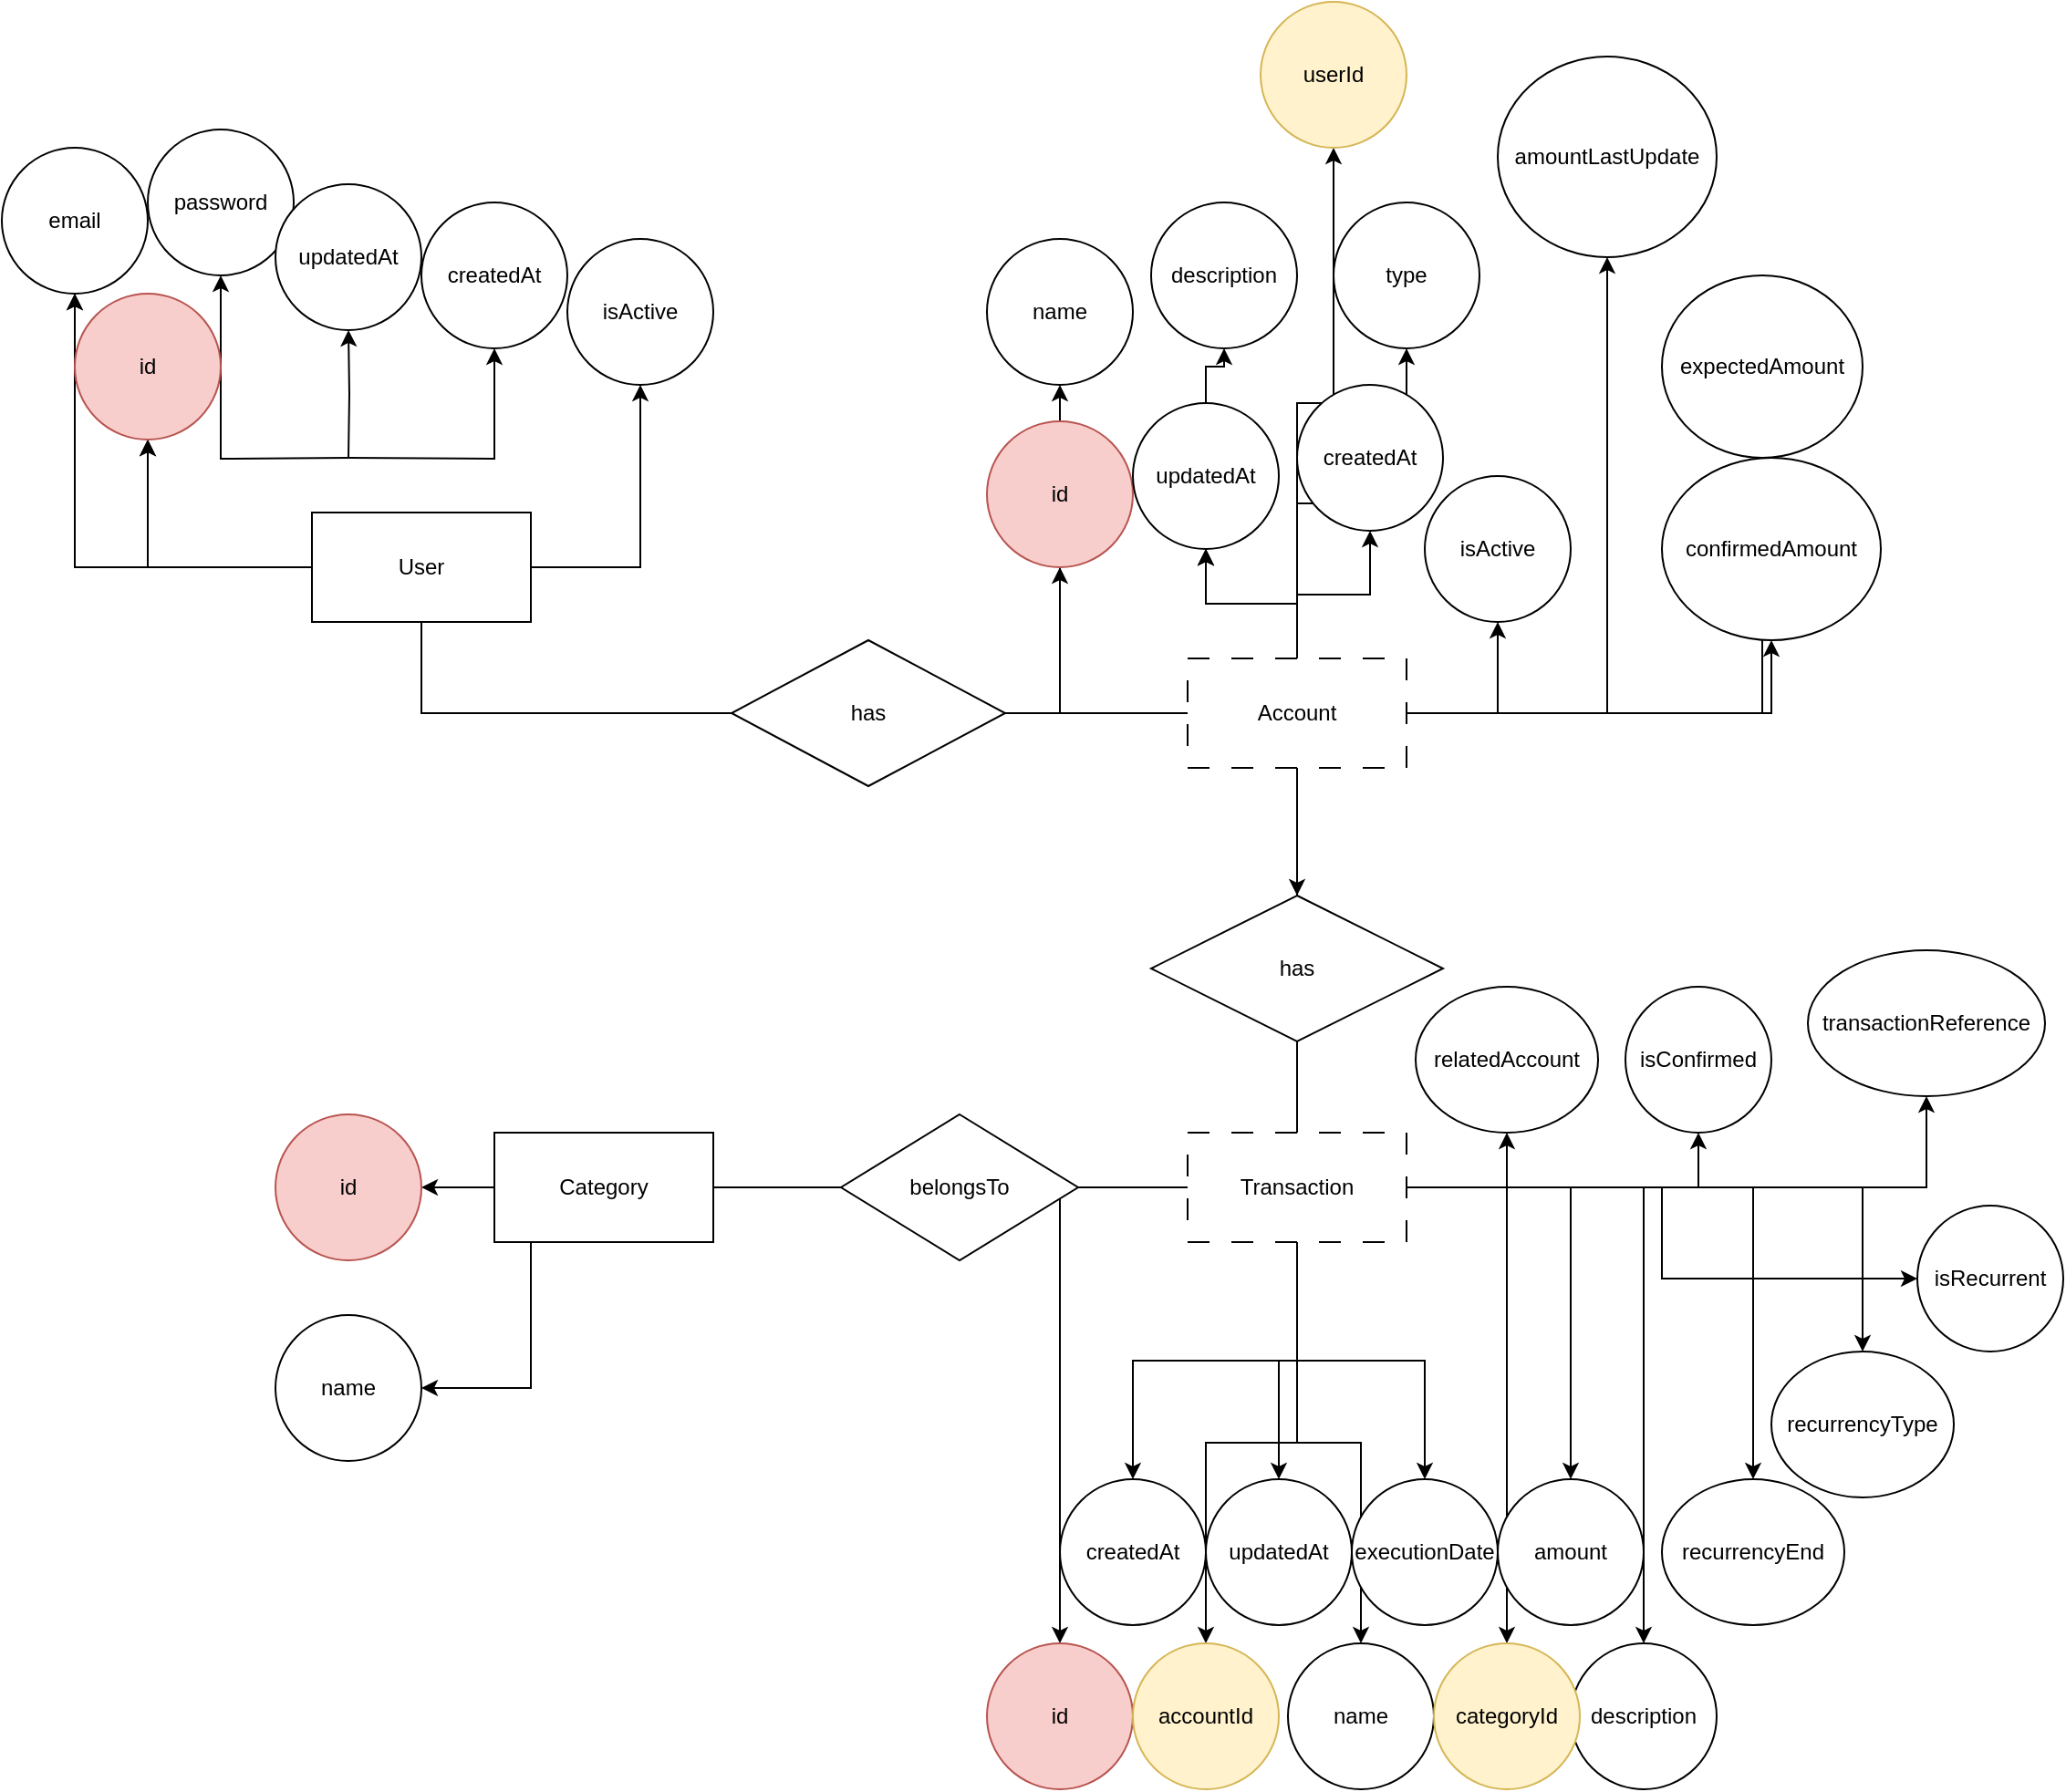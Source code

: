 <mxfile version="26.2.2" pages="2">
  <diagram name="EntityRelationshipModel" id="ZaqREbgAXY3lRGOFYJ9y">
    <mxGraphModel dx="2278" dy="1943" grid="1" gridSize="10" guides="1" tooltips="1" connect="1" arrows="1" fold="1" page="1" pageScale="1" pageWidth="850" pageHeight="1100" math="0" shadow="0" extFonts="Permanent Marker^https://fonts.googleapis.com/css?family=Permanent+Marker">
      <root>
        <mxCell id="mg_lDado5WLa59hIkFFq-0" />
        <mxCell id="mg_lDado5WLa59hIkFFq-1" parent="mg_lDado5WLa59hIkFFq-0" />
        <mxCell id="uPAn2zGLbVk4IkGicm5K-40" style="edgeStyle=orthogonalEdgeStyle;rounded=0;orthogonalLoop=1;jettySize=auto;html=1;" edge="1" parent="mg_lDado5WLa59hIkFFq-1" source="LcfBNwEZTYmLYdUijIUJ-0" target="uPAn2zGLbVk4IkGicm5K-39">
          <mxGeometry relative="1" as="geometry">
            <Array as="points">
              <mxPoint x="250" y="640" />
            </Array>
          </mxGeometry>
        </mxCell>
        <mxCell id="uPAn2zGLbVk4IkGicm5K-42" style="edgeStyle=orthogonalEdgeStyle;rounded=0;orthogonalLoop=1;jettySize=auto;html=1;" edge="1" parent="mg_lDado5WLa59hIkFFq-1" source="LcfBNwEZTYmLYdUijIUJ-0" target="uPAn2zGLbVk4IkGicm5K-41">
          <mxGeometry relative="1" as="geometry" />
        </mxCell>
        <mxCell id="LcfBNwEZTYmLYdUijIUJ-0" value="Category" style="rounded=0;whiteSpace=wrap;html=1;" vertex="1" parent="mg_lDado5WLa59hIkFFq-1">
          <mxGeometry x="230" y="500" width="120" height="60" as="geometry" />
        </mxCell>
        <mxCell id="LcfBNwEZTYmLYdUijIUJ-24" style="edgeStyle=orthogonalEdgeStyle;rounded=0;orthogonalLoop=1;jettySize=auto;html=1;endArrow=none;startFill=0;" edge="1" parent="mg_lDado5WLa59hIkFFq-1" source="LcfBNwEZTYmLYdUijIUJ-1" target="LcfBNwEZTYmLYdUijIUJ-6">
          <mxGeometry relative="1" as="geometry" />
        </mxCell>
        <mxCell id="uPAn2zGLbVk4IkGicm5K-5" style="edgeStyle=orthogonalEdgeStyle;rounded=0;orthogonalLoop=1;jettySize=auto;html=1;endArrow=none;startFill=0;" edge="1" parent="mg_lDado5WLa59hIkFFq-1" source="LcfBNwEZTYmLYdUijIUJ-1" target="LcfBNwEZTYmLYdUijIUJ-4">
          <mxGeometry relative="1" as="geometry" />
        </mxCell>
        <mxCell id="uPAn2zGLbVk4IkGicm5K-24" style="edgeStyle=orthogonalEdgeStyle;rounded=0;orthogonalLoop=1;jettySize=auto;html=1;" edge="1" parent="mg_lDado5WLa59hIkFFq-1" source="LcfBNwEZTYmLYdUijIUJ-1" target="uPAn2zGLbVk4IkGicm5K-12">
          <mxGeometry relative="1" as="geometry">
            <Array as="points">
              <mxPoint x="890" y="530" />
            </Array>
          </mxGeometry>
        </mxCell>
        <mxCell id="uPAn2zGLbVk4IkGicm5K-25" style="edgeStyle=orthogonalEdgeStyle;rounded=0;orthogonalLoop=1;jettySize=auto;html=1;" edge="1" parent="mg_lDado5WLa59hIkFFq-1" source="LcfBNwEZTYmLYdUijIUJ-1" target="uPAn2zGLbVk4IkGicm5K-19">
          <mxGeometry relative="1" as="geometry" />
        </mxCell>
        <mxCell id="uPAn2zGLbVk4IkGicm5K-26" style="edgeStyle=orthogonalEdgeStyle;rounded=0;orthogonalLoop=1;jettySize=auto;html=1;" edge="1" parent="mg_lDado5WLa59hIkFFq-1" source="LcfBNwEZTYmLYdUijIUJ-1" target="uPAn2zGLbVk4IkGicm5K-20">
          <mxGeometry relative="1" as="geometry" />
        </mxCell>
        <mxCell id="uPAn2zGLbVk4IkGicm5K-27" style="edgeStyle=orthogonalEdgeStyle;rounded=0;orthogonalLoop=1;jettySize=auto;html=1;" edge="1" parent="mg_lDado5WLa59hIkFFq-1" source="LcfBNwEZTYmLYdUijIUJ-1" target="uPAn2zGLbVk4IkGicm5K-23">
          <mxGeometry relative="1" as="geometry">
            <Array as="points">
              <mxPoint x="785" y="530" />
            </Array>
          </mxGeometry>
        </mxCell>
        <mxCell id="uPAn2zGLbVk4IkGicm5K-28" style="edgeStyle=orthogonalEdgeStyle;rounded=0;orthogonalLoop=1;jettySize=auto;html=1;" edge="1" parent="mg_lDado5WLa59hIkFFq-1" source="LcfBNwEZTYmLYdUijIUJ-1" target="uPAn2zGLbVk4IkGicm5K-22">
          <mxGeometry relative="1" as="geometry" />
        </mxCell>
        <mxCell id="uPAn2zGLbVk4IkGicm5K-29" style="edgeStyle=orthogonalEdgeStyle;rounded=0;orthogonalLoop=1;jettySize=auto;html=1;" edge="1" parent="mg_lDado5WLa59hIkFFq-1" source="LcfBNwEZTYmLYdUijIUJ-1" target="uPAn2zGLbVk4IkGicm5K-14">
          <mxGeometry relative="1" as="geometry" />
        </mxCell>
        <mxCell id="uPAn2zGLbVk4IkGicm5K-30" style="edgeStyle=orthogonalEdgeStyle;rounded=0;orthogonalLoop=1;jettySize=auto;html=1;" edge="1" parent="mg_lDado5WLa59hIkFFq-1" source="LcfBNwEZTYmLYdUijIUJ-1" target="uPAn2zGLbVk4IkGicm5K-15">
          <mxGeometry relative="1" as="geometry" />
        </mxCell>
        <mxCell id="uPAn2zGLbVk4IkGicm5K-31" style="edgeStyle=orthogonalEdgeStyle;rounded=0;orthogonalLoop=1;jettySize=auto;html=1;" edge="1" parent="mg_lDado5WLa59hIkFFq-1" source="LcfBNwEZTYmLYdUijIUJ-1" target="uPAn2zGLbVk4IkGicm5K-21">
          <mxGeometry relative="1" as="geometry" />
        </mxCell>
        <mxCell id="uPAn2zGLbVk4IkGicm5K-33" style="edgeStyle=orthogonalEdgeStyle;rounded=0;orthogonalLoop=1;jettySize=auto;html=1;" edge="1" parent="mg_lDado5WLa59hIkFFq-1" source="LcfBNwEZTYmLYdUijIUJ-1" target="uPAn2zGLbVk4IkGicm5K-17">
          <mxGeometry relative="1" as="geometry" />
        </mxCell>
        <mxCell id="uPAn2zGLbVk4IkGicm5K-34" style="edgeStyle=orthogonalEdgeStyle;rounded=0;orthogonalLoop=1;jettySize=auto;html=1;" edge="1" parent="mg_lDado5WLa59hIkFFq-1" source="LcfBNwEZTYmLYdUijIUJ-1" target="uPAn2zGLbVk4IkGicm5K-16">
          <mxGeometry relative="1" as="geometry" />
        </mxCell>
        <mxCell id="uPAn2zGLbVk4IkGicm5K-35" style="edgeStyle=orthogonalEdgeStyle;rounded=0;orthogonalLoop=1;jettySize=auto;html=1;" edge="1" parent="mg_lDado5WLa59hIkFFq-1" source="LcfBNwEZTYmLYdUijIUJ-1" target="uPAn2zGLbVk4IkGicm5K-11">
          <mxGeometry relative="1" as="geometry" />
        </mxCell>
        <mxCell id="uPAn2zGLbVk4IkGicm5K-36" style="edgeStyle=orthogonalEdgeStyle;rounded=0;orthogonalLoop=1;jettySize=auto;html=1;" edge="1" parent="mg_lDado5WLa59hIkFFq-1" source="LcfBNwEZTYmLYdUijIUJ-1" target="uPAn2zGLbVk4IkGicm5K-18">
          <mxGeometry relative="1" as="geometry" />
        </mxCell>
        <mxCell id="uPAn2zGLbVk4IkGicm5K-37" style="edgeStyle=orthogonalEdgeStyle;rounded=0;orthogonalLoop=1;jettySize=auto;html=1;" edge="1" parent="mg_lDado5WLa59hIkFFq-1" source="LcfBNwEZTYmLYdUijIUJ-1" target="uPAn2zGLbVk4IkGicm5K-13">
          <mxGeometry relative="1" as="geometry" />
        </mxCell>
        <mxCell id="uPAn2zGLbVk4IkGicm5K-38" style="edgeStyle=orthogonalEdgeStyle;rounded=0;orthogonalLoop=1;jettySize=auto;html=1;" edge="1" parent="mg_lDado5WLa59hIkFFq-1" source="LcfBNwEZTYmLYdUijIUJ-1" target="uPAn2zGLbVk4IkGicm5K-10">
          <mxGeometry relative="1" as="geometry" />
        </mxCell>
        <mxCell id="142T4ie2iaDJKo53EcFc-7" value="" style="edgeStyle=orthogonalEdgeStyle;rounded=0;orthogonalLoop=1;jettySize=auto;html=1;fillColor=#fff2cc;strokeColor=#000000;" edge="1" parent="mg_lDado5WLa59hIkFFq-1" source="LcfBNwEZTYmLYdUijIUJ-1" target="142T4ie2iaDJKo53EcFc-6">
          <mxGeometry relative="1" as="geometry" />
        </mxCell>
        <mxCell id="LcfBNwEZTYmLYdUijIUJ-1" value="Transaction" style="rounded=0;whiteSpace=wrap;html=1;dashed=1;dashPattern=12 12;" vertex="1" parent="mg_lDado5WLa59hIkFFq-1">
          <mxGeometry x="610" y="500" width="120" height="60" as="geometry" />
        </mxCell>
        <mxCell id="LcfBNwEZTYmLYdUijIUJ-23" style="edgeStyle=orthogonalEdgeStyle;rounded=0;orthogonalLoop=1;jettySize=auto;html=1;endArrow=none;startFill=0;" edge="1" parent="mg_lDado5WLa59hIkFFq-1" source="LcfBNwEZTYmLYdUijIUJ-2" target="LcfBNwEZTYmLYdUijIUJ-6">
          <mxGeometry relative="1" as="geometry" />
        </mxCell>
        <mxCell id="LcfBNwEZTYmLYdUijIUJ-35" style="edgeStyle=orthogonalEdgeStyle;rounded=0;orthogonalLoop=1;jettySize=auto;html=1;" edge="1" parent="mg_lDado5WLa59hIkFFq-1" source="LcfBNwEZTYmLYdUijIUJ-2" target="LcfBNwEZTYmLYdUijIUJ-29">
          <mxGeometry relative="1" as="geometry" />
        </mxCell>
        <mxCell id="LcfBNwEZTYmLYdUijIUJ-36" style="edgeStyle=orthogonalEdgeStyle;rounded=0;orthogonalLoop=1;jettySize=auto;html=1;" edge="1" parent="mg_lDado5WLa59hIkFFq-1" source="LcfBNwEZTYmLYdUijIUJ-2" target="LcfBNwEZTYmLYdUijIUJ-28">
          <mxGeometry relative="1" as="geometry" />
        </mxCell>
        <mxCell id="LcfBNwEZTYmLYdUijIUJ-37" style="edgeStyle=orthogonalEdgeStyle;rounded=0;orthogonalLoop=1;jettySize=auto;html=1;" edge="1" parent="mg_lDado5WLa59hIkFFq-1" source="LcfBNwEZTYmLYdUijIUJ-2" target="LcfBNwEZTYmLYdUijIUJ-32">
          <mxGeometry relative="1" as="geometry" />
        </mxCell>
        <mxCell id="LcfBNwEZTYmLYdUijIUJ-38" style="edgeStyle=orthogonalEdgeStyle;rounded=0;orthogonalLoop=1;jettySize=auto;html=1;" edge="1" parent="mg_lDado5WLa59hIkFFq-1" source="LcfBNwEZTYmLYdUijIUJ-2" target="LcfBNwEZTYmLYdUijIUJ-31">
          <mxGeometry relative="1" as="geometry" />
        </mxCell>
        <mxCell id="LcfBNwEZTYmLYdUijIUJ-40" style="edgeStyle=orthogonalEdgeStyle;rounded=0;orthogonalLoop=1;jettySize=auto;html=1;" edge="1" parent="mg_lDado5WLa59hIkFFq-1" source="LcfBNwEZTYmLYdUijIUJ-2" target="LcfBNwEZTYmLYdUijIUJ-33">
          <mxGeometry relative="1" as="geometry" />
        </mxCell>
        <mxCell id="uPAn2zGLbVk4IkGicm5K-0" style="edgeStyle=orthogonalEdgeStyle;rounded=0;orthogonalLoop=1;jettySize=auto;html=1;" edge="1" parent="mg_lDado5WLa59hIkFFq-1" source="LcfBNwEZTYmLYdUijIUJ-2" target="LcfBNwEZTYmLYdUijIUJ-44">
          <mxGeometry relative="1" as="geometry" />
        </mxCell>
        <mxCell id="uPAn2zGLbVk4IkGicm5K-1" style="edgeStyle=orthogonalEdgeStyle;rounded=0;orthogonalLoop=1;jettySize=auto;html=1;" edge="1" parent="mg_lDado5WLa59hIkFFq-1" source="LcfBNwEZTYmLYdUijIUJ-2" target="LcfBNwEZTYmLYdUijIUJ-43">
          <mxGeometry relative="1" as="geometry" />
        </mxCell>
        <mxCell id="uPAn2zGLbVk4IkGicm5K-2" style="edgeStyle=orthogonalEdgeStyle;rounded=0;orthogonalLoop=1;jettySize=auto;html=1;" edge="1" parent="mg_lDado5WLa59hIkFFq-1" source="LcfBNwEZTYmLYdUijIUJ-2" target="LcfBNwEZTYmLYdUijIUJ-41">
          <mxGeometry relative="1" as="geometry" />
        </mxCell>
        <mxCell id="uPAn2zGLbVk4IkGicm5K-3" style="edgeStyle=orthogonalEdgeStyle;rounded=0;orthogonalLoop=1;jettySize=auto;html=1;" edge="1" parent="mg_lDado5WLa59hIkFFq-1" source="LcfBNwEZTYmLYdUijIUJ-2" target="LcfBNwEZTYmLYdUijIUJ-42">
          <mxGeometry relative="1" as="geometry">
            <mxPoint x="730" y="180" as="targetPoint" />
          </mxGeometry>
        </mxCell>
        <mxCell id="uPAn2zGLbVk4IkGicm5K-4" style="edgeStyle=orthogonalEdgeStyle;rounded=0;orthogonalLoop=1;jettySize=auto;html=1;" edge="1" parent="mg_lDado5WLa59hIkFFq-1" source="LcfBNwEZTYmLYdUijIUJ-32" target="LcfBNwEZTYmLYdUijIUJ-30">
          <mxGeometry relative="1" as="geometry" />
        </mxCell>
        <mxCell id="142T4ie2iaDJKo53EcFc-0" value="" style="edgeStyle=orthogonalEdgeStyle;rounded=0;orthogonalLoop=1;jettySize=auto;html=1;" edge="1" parent="mg_lDado5WLa59hIkFFq-1" source="LcfBNwEZTYmLYdUijIUJ-2" target="LcfBNwEZTYmLYdUijIUJ-32">
          <mxGeometry relative="1" as="geometry" />
        </mxCell>
        <mxCell id="142T4ie2iaDJKo53EcFc-1" value="" style="edgeStyle=orthogonalEdgeStyle;rounded=0;orthogonalLoop=1;jettySize=auto;html=1;" edge="1" parent="mg_lDado5WLa59hIkFFq-1" source="LcfBNwEZTYmLYdUijIUJ-2" target="LcfBNwEZTYmLYdUijIUJ-6">
          <mxGeometry relative="1" as="geometry" />
        </mxCell>
        <mxCell id="142T4ie2iaDJKo53EcFc-4" value="" style="edgeStyle=orthogonalEdgeStyle;rounded=0;orthogonalLoop=1;jettySize=auto;html=1;" edge="1" parent="mg_lDado5WLa59hIkFFq-1" source="LcfBNwEZTYmLYdUijIUJ-2" target="142T4ie2iaDJKo53EcFc-3">
          <mxGeometry relative="1" as="geometry" />
        </mxCell>
        <mxCell id="LcfBNwEZTYmLYdUijIUJ-2" value="Account" style="rounded=0;whiteSpace=wrap;html=1;fillStyle=auto;dashed=1;dashPattern=12 12;" vertex="1" parent="mg_lDado5WLa59hIkFFq-1">
          <mxGeometry x="610" y="240" width="120" height="60" as="geometry" />
        </mxCell>
        <mxCell id="LcfBNwEZTYmLYdUijIUJ-8" value="" style="edgeStyle=orthogonalEdgeStyle;rounded=0;orthogonalLoop=1;jettySize=auto;html=1;" edge="1" parent="mg_lDado5WLa59hIkFFq-1" source="LcfBNwEZTYmLYdUijIUJ-3" target="LcfBNwEZTYmLYdUijIUJ-7">
          <mxGeometry relative="1" as="geometry" />
        </mxCell>
        <mxCell id="LcfBNwEZTYmLYdUijIUJ-9" value="" style="edgeStyle=orthogonalEdgeStyle;rounded=0;orthogonalLoop=1;jettySize=auto;html=1;" edge="1" parent="mg_lDado5WLa59hIkFFq-1" source="LcfBNwEZTYmLYdUijIUJ-3" target="LcfBNwEZTYmLYdUijIUJ-7">
          <mxGeometry relative="1" as="geometry" />
        </mxCell>
        <mxCell id="LcfBNwEZTYmLYdUijIUJ-11" value="" style="edgeStyle=orthogonalEdgeStyle;rounded=0;orthogonalLoop=1;jettySize=auto;html=1;" edge="1" parent="mg_lDado5WLa59hIkFFq-1" source="LcfBNwEZTYmLYdUijIUJ-3" target="LcfBNwEZTYmLYdUijIUJ-10">
          <mxGeometry relative="1" as="geometry" />
        </mxCell>
        <mxCell id="LcfBNwEZTYmLYdUijIUJ-12" value="" style="edgeStyle=orthogonalEdgeStyle;rounded=0;orthogonalLoop=1;jettySize=auto;html=1;" edge="1" parent="mg_lDado5WLa59hIkFFq-1" source="LcfBNwEZTYmLYdUijIUJ-3" target="LcfBNwEZTYmLYdUijIUJ-10">
          <mxGeometry relative="1" as="geometry" />
        </mxCell>
        <mxCell id="LcfBNwEZTYmLYdUijIUJ-14" value="" style="edgeStyle=orthogonalEdgeStyle;rounded=0;orthogonalLoop=1;jettySize=auto;html=1;" edge="1" parent="mg_lDado5WLa59hIkFFq-1" target="LcfBNwEZTYmLYdUijIUJ-13">
          <mxGeometry relative="1" as="geometry">
            <mxPoint x="150" y="130" as="sourcePoint" />
          </mxGeometry>
        </mxCell>
        <mxCell id="LcfBNwEZTYmLYdUijIUJ-16" value="" style="edgeStyle=orthogonalEdgeStyle;rounded=0;orthogonalLoop=1;jettySize=auto;html=1;" edge="1" parent="mg_lDado5WLa59hIkFFq-1" target="LcfBNwEZTYmLYdUijIUJ-15">
          <mxGeometry relative="1" as="geometry">
            <mxPoint x="150" y="130" as="sourcePoint" />
          </mxGeometry>
        </mxCell>
        <mxCell id="LcfBNwEZTYmLYdUijIUJ-18" value="" style="edgeStyle=orthogonalEdgeStyle;rounded=0;orthogonalLoop=1;jettySize=auto;html=1;" edge="1" parent="mg_lDado5WLa59hIkFFq-1" target="LcfBNwEZTYmLYdUijIUJ-17">
          <mxGeometry relative="1" as="geometry">
            <mxPoint x="150" y="130" as="sourcePoint" />
          </mxGeometry>
        </mxCell>
        <mxCell id="LcfBNwEZTYmLYdUijIUJ-20" value="" style="edgeStyle=orthogonalEdgeStyle;rounded=0;orthogonalLoop=1;jettySize=auto;html=1;" edge="1" parent="mg_lDado5WLa59hIkFFq-1" source="LcfBNwEZTYmLYdUijIUJ-3" target="LcfBNwEZTYmLYdUijIUJ-19">
          <mxGeometry relative="1" as="geometry" />
        </mxCell>
        <mxCell id="LcfBNwEZTYmLYdUijIUJ-21" style="edgeStyle=orthogonalEdgeStyle;rounded=0;orthogonalLoop=1;jettySize=auto;html=1;endArrow=none;startFill=0;" edge="1" parent="mg_lDado5WLa59hIkFFq-1" source="LcfBNwEZTYmLYdUijIUJ-3" target="LcfBNwEZTYmLYdUijIUJ-5">
          <mxGeometry relative="1" as="geometry">
            <Array as="points">
              <mxPoint x="190" y="270" />
            </Array>
          </mxGeometry>
        </mxCell>
        <mxCell id="LcfBNwEZTYmLYdUijIUJ-3" value="User" style="rounded=0;whiteSpace=wrap;html=1;" vertex="1" parent="mg_lDado5WLa59hIkFFq-1">
          <mxGeometry x="130" y="160" width="120" height="60" as="geometry" />
        </mxCell>
        <mxCell id="uPAn2zGLbVk4IkGicm5K-6" style="edgeStyle=orthogonalEdgeStyle;rounded=0;orthogonalLoop=1;jettySize=auto;html=1;endArrow=none;startFill=0;" edge="1" parent="mg_lDado5WLa59hIkFFq-1" source="LcfBNwEZTYmLYdUijIUJ-4" target="LcfBNwEZTYmLYdUijIUJ-0">
          <mxGeometry relative="1" as="geometry" />
        </mxCell>
        <mxCell id="LcfBNwEZTYmLYdUijIUJ-4" value="belongsTo" style="rhombus;whiteSpace=wrap;html=1;" vertex="1" parent="mg_lDado5WLa59hIkFFq-1">
          <mxGeometry x="420" y="490" width="130" height="80" as="geometry" />
        </mxCell>
        <mxCell id="LcfBNwEZTYmLYdUijIUJ-22" style="edgeStyle=orthogonalEdgeStyle;rounded=0;orthogonalLoop=1;jettySize=auto;html=1;endArrow=none;startFill=0;" edge="1" parent="mg_lDado5WLa59hIkFFq-1" source="LcfBNwEZTYmLYdUijIUJ-5" target="LcfBNwEZTYmLYdUijIUJ-2">
          <mxGeometry relative="1" as="geometry" />
        </mxCell>
        <mxCell id="LcfBNwEZTYmLYdUijIUJ-5" value="has" style="rhombus;whiteSpace=wrap;html=1;" vertex="1" parent="mg_lDado5WLa59hIkFFq-1">
          <mxGeometry x="360" y="230" width="150" height="80" as="geometry" />
        </mxCell>
        <mxCell id="LcfBNwEZTYmLYdUijIUJ-6" value="has" style="rhombus;whiteSpace=wrap;html=1;" vertex="1" parent="mg_lDado5WLa59hIkFFq-1">
          <mxGeometry x="590" y="370" width="160" height="80" as="geometry" />
        </mxCell>
        <mxCell id="LcfBNwEZTYmLYdUijIUJ-7" value="email" style="ellipse;whiteSpace=wrap;html=1;rounded=0;" vertex="1" parent="mg_lDado5WLa59hIkFFq-1">
          <mxGeometry x="-40" y="-40" width="80" height="80" as="geometry" />
        </mxCell>
        <mxCell id="LcfBNwEZTYmLYdUijIUJ-10" value="id" style="ellipse;whiteSpace=wrap;html=1;rounded=0;fillColor=#f8cecc;strokeColor=#b85450;" vertex="1" parent="mg_lDado5WLa59hIkFFq-1">
          <mxGeometry y="40" width="80" height="80" as="geometry" />
        </mxCell>
        <mxCell id="LcfBNwEZTYmLYdUijIUJ-13" value="password" style="ellipse;whiteSpace=wrap;html=1;rounded=0;" vertex="1" parent="mg_lDado5WLa59hIkFFq-1">
          <mxGeometry x="40" y="-50" width="80" height="80" as="geometry" />
        </mxCell>
        <mxCell id="LcfBNwEZTYmLYdUijIUJ-15" value="createdAt" style="ellipse;whiteSpace=wrap;html=1;rounded=0;" vertex="1" parent="mg_lDado5WLa59hIkFFq-1">
          <mxGeometry x="190" y="-10" width="80" height="80" as="geometry" />
        </mxCell>
        <mxCell id="LcfBNwEZTYmLYdUijIUJ-17" value="updatedAt" style="ellipse;whiteSpace=wrap;html=1;rounded=0;" vertex="1" parent="mg_lDado5WLa59hIkFFq-1">
          <mxGeometry x="110" y="-20" width="80" height="80" as="geometry" />
        </mxCell>
        <mxCell id="LcfBNwEZTYmLYdUijIUJ-19" value="isActive" style="ellipse;whiteSpace=wrap;html=1;rounded=0;" vertex="1" parent="mg_lDado5WLa59hIkFFq-1">
          <mxGeometry x="270" y="10" width="80" height="80" as="geometry" />
        </mxCell>
        <mxCell id="LcfBNwEZTYmLYdUijIUJ-28" value="name" style="ellipse;whiteSpace=wrap;html=1;rounded=0;" vertex="1" parent="mg_lDado5WLa59hIkFFq-1">
          <mxGeometry x="500" y="10" width="80" height="80" as="geometry" />
        </mxCell>
        <mxCell id="LcfBNwEZTYmLYdUijIUJ-29" value="id" style="ellipse;whiteSpace=wrap;html=1;rounded=0;fillColor=#f8cecc;strokeColor=#b85450;" vertex="1" parent="mg_lDado5WLa59hIkFFq-1">
          <mxGeometry x="500" y="110" width="80" height="80" as="geometry" />
        </mxCell>
        <mxCell id="LcfBNwEZTYmLYdUijIUJ-30" value="description" style="ellipse;whiteSpace=wrap;html=1;rounded=0;" vertex="1" parent="mg_lDado5WLa59hIkFFq-1">
          <mxGeometry x="590" y="-10" width="80" height="80" as="geometry" />
        </mxCell>
        <mxCell id="LcfBNwEZTYmLYdUijIUJ-31" value="createdAt" style="ellipse;whiteSpace=wrap;html=1;rounded=0;" vertex="1" parent="mg_lDado5WLa59hIkFFq-1">
          <mxGeometry x="670" y="90" width="80" height="80" as="geometry" />
        </mxCell>
        <mxCell id="LcfBNwEZTYmLYdUijIUJ-33" value="isActive" style="ellipse;whiteSpace=wrap;html=1;rounded=0;" vertex="1" parent="mg_lDado5WLa59hIkFFq-1">
          <mxGeometry x="740" y="140" width="80" height="80" as="geometry" />
        </mxCell>
        <mxCell id="LcfBNwEZTYmLYdUijIUJ-41" value="amountLastUpdate" style="ellipse;whiteSpace=wrap;html=1;rounded=0;" vertex="1" parent="mg_lDado5WLa59hIkFFq-1">
          <mxGeometry x="780" y="-90" width="120" height="110" as="geometry" />
        </mxCell>
        <mxCell id="LcfBNwEZTYmLYdUijIUJ-42" value="type" style="ellipse;whiteSpace=wrap;html=1;rounded=0;" vertex="1" parent="mg_lDado5WLa59hIkFFq-1">
          <mxGeometry x="690" y="-10" width="80" height="80" as="geometry" />
        </mxCell>
        <mxCell id="LcfBNwEZTYmLYdUijIUJ-43" value="expectedAmount" style="ellipse;whiteSpace=wrap;html=1;rounded=0;" vertex="1" parent="mg_lDado5WLa59hIkFFq-1">
          <mxGeometry x="870" y="30" width="110" height="100" as="geometry" />
        </mxCell>
        <mxCell id="LcfBNwEZTYmLYdUijIUJ-44" value="confirmedAmount" style="ellipse;whiteSpace=wrap;html=1;rounded=0;" vertex="1" parent="mg_lDado5WLa59hIkFFq-1">
          <mxGeometry x="870" y="130" width="120" height="100" as="geometry" />
        </mxCell>
        <mxCell id="uPAn2zGLbVk4IkGicm5K-10" value="executionDate" style="ellipse;whiteSpace=wrap;html=1;rounded=0;" vertex="1" parent="mg_lDado5WLa59hIkFFq-1">
          <mxGeometry x="700" y="690" width="80" height="80" as="geometry" />
        </mxCell>
        <mxCell id="uPAn2zGLbVk4IkGicm5K-11" value="id" style="ellipse;whiteSpace=wrap;html=1;rounded=0;fillColor=#f8cecc;strokeColor=#b85450;" vertex="1" parent="mg_lDado5WLa59hIkFFq-1">
          <mxGeometry x="500" y="780" width="80" height="80" as="geometry" />
        </mxCell>
        <mxCell id="uPAn2zGLbVk4IkGicm5K-12" value="isConfirmed" style="ellipse;whiteSpace=wrap;html=1;rounded=0;" vertex="1" parent="mg_lDado5WLa59hIkFFq-1">
          <mxGeometry x="850" y="420" width="80" height="80" as="geometry" />
        </mxCell>
        <mxCell id="uPAn2zGLbVk4IkGicm5K-13" value="createdAt" style="ellipse;whiteSpace=wrap;html=1;rounded=0;" vertex="1" parent="mg_lDado5WLa59hIkFFq-1">
          <mxGeometry x="540" y="690" width="80" height="80" as="geometry" />
        </mxCell>
        <mxCell id="uPAn2zGLbVk4IkGicm5K-14" value="updatedAt" style="ellipse;whiteSpace=wrap;html=1;rounded=0;" vertex="1" parent="mg_lDado5WLa59hIkFFq-1">
          <mxGeometry x="620" y="690" width="80" height="80" as="geometry" />
        </mxCell>
        <mxCell id="uPAn2zGLbVk4IkGicm5K-15" value="amount" style="ellipse;whiteSpace=wrap;html=1;rounded=0;" vertex="1" parent="mg_lDado5WLa59hIkFFq-1">
          <mxGeometry x="780" y="690" width="80" height="80" as="geometry" />
        </mxCell>
        <mxCell id="uPAn2zGLbVk4IkGicm5K-16" value="name" style="ellipse;whiteSpace=wrap;html=1;rounded=0;" vertex="1" parent="mg_lDado5WLa59hIkFFq-1">
          <mxGeometry x="665" y="780" width="80" height="80" as="geometry" />
        </mxCell>
        <mxCell id="uPAn2zGLbVk4IkGicm5K-17" value="description" style="ellipse;whiteSpace=wrap;html=1;rounded=0;" vertex="1" parent="mg_lDado5WLa59hIkFFq-1">
          <mxGeometry x="820" y="780" width="80" height="80" as="geometry" />
        </mxCell>
        <mxCell id="uPAn2zGLbVk4IkGicm5K-18" value="categoryId" style="ellipse;whiteSpace=wrap;html=1;rounded=0;fillColor=#fff2cc;strokeColor=#d6b656;" vertex="1" parent="mg_lDado5WLa59hIkFFq-1">
          <mxGeometry x="745" y="780" width="80" height="80" as="geometry" />
        </mxCell>
        <mxCell id="uPAn2zGLbVk4IkGicm5K-19" value="isRecurrent" style="ellipse;whiteSpace=wrap;html=1;rounded=0;" vertex="1" parent="mg_lDado5WLa59hIkFFq-1">
          <mxGeometry x="1010" y="540" width="80" height="80" as="geometry" />
        </mxCell>
        <mxCell id="uPAn2zGLbVk4IkGicm5K-20" value="recurrencyType" style="ellipse;whiteSpace=wrap;html=1;rounded=0;" vertex="1" parent="mg_lDado5WLa59hIkFFq-1">
          <mxGeometry x="930" y="620" width="100" height="80" as="geometry" />
        </mxCell>
        <mxCell id="uPAn2zGLbVk4IkGicm5K-21" value="recurrencyEnd" style="ellipse;whiteSpace=wrap;html=1;rounded=0;" vertex="1" parent="mg_lDado5WLa59hIkFFq-1">
          <mxGeometry x="870" y="690" width="100" height="80" as="geometry" />
        </mxCell>
        <mxCell id="uPAn2zGLbVk4IkGicm5K-22" value="transactionReference" style="ellipse;whiteSpace=wrap;html=1;rounded=0;" vertex="1" parent="mg_lDado5WLa59hIkFFq-1">
          <mxGeometry x="950" y="400" width="130" height="80" as="geometry" />
        </mxCell>
        <mxCell id="uPAn2zGLbVk4IkGicm5K-23" value="relatedAccount" style="ellipse;whiteSpace=wrap;html=1;rounded=0;" vertex="1" parent="mg_lDado5WLa59hIkFFq-1">
          <mxGeometry x="735" y="420" width="100" height="80" as="geometry" />
        </mxCell>
        <mxCell id="uPAn2zGLbVk4IkGicm5K-39" value="name" style="ellipse;whiteSpace=wrap;html=1;rounded=0;" vertex="1" parent="mg_lDado5WLa59hIkFFq-1">
          <mxGeometry x="110" y="600" width="80" height="80" as="geometry" />
        </mxCell>
        <mxCell id="uPAn2zGLbVk4IkGicm5K-41" value="id" style="ellipse;whiteSpace=wrap;html=1;rounded=0;fillColor=#f8cecc;strokeColor=#b85450;" vertex="1" parent="mg_lDado5WLa59hIkFFq-1">
          <mxGeometry x="110" y="490" width="80" height="80" as="geometry" />
        </mxCell>
        <mxCell id="uPAn2zGLbVk4IkGicm5K-43" value="" style="edgeStyle=orthogonalEdgeStyle;rounded=0;orthogonalLoop=1;jettySize=auto;html=1;" edge="1" parent="mg_lDado5WLa59hIkFFq-1" source="LcfBNwEZTYmLYdUijIUJ-2" target="LcfBNwEZTYmLYdUijIUJ-32">
          <mxGeometry relative="1" as="geometry">
            <mxPoint x="670" y="240" as="sourcePoint" />
            <mxPoint x="630" y="70" as="targetPoint" />
          </mxGeometry>
        </mxCell>
        <mxCell id="LcfBNwEZTYmLYdUijIUJ-32" value="updatedAt" style="ellipse;whiteSpace=wrap;html=1;rounded=0;" vertex="1" parent="mg_lDado5WLa59hIkFFq-1">
          <mxGeometry x="580" y="100" width="80" height="80" as="geometry" />
        </mxCell>
        <mxCell id="142T4ie2iaDJKo53EcFc-3" value="userId" style="ellipse;whiteSpace=wrap;html=1;rounded=0;fillStyle=auto;fillColor=#fff2cc;strokeColor=#d6b656;" vertex="1" parent="mg_lDado5WLa59hIkFFq-1">
          <mxGeometry x="650" y="-120" width="80" height="80" as="geometry" />
        </mxCell>
        <mxCell id="142T4ie2iaDJKo53EcFc-6" value="accountId" style="ellipse;whiteSpace=wrap;html=1;rounded=0;fillColor=#fff2cc;strokeColor=#d6b656;" vertex="1" parent="mg_lDado5WLa59hIkFFq-1">
          <mxGeometry x="580" y="780" width="80" height="80" as="geometry" />
        </mxCell>
      </root>
    </mxGraphModel>
  </diagram>
  <diagram id="R2lEEEUBdFMjLlhIrx00" name="EntityLogicModel">
    <mxGraphModel dx="1428" dy="843" grid="1" gridSize="10" guides="1" tooltips="1" connect="1" arrows="1" fold="1" page="1" pageScale="1" pageWidth="850" pageHeight="1100" math="0" shadow="0" extFonts="Permanent Marker^https://fonts.googleapis.com/css?family=Permanent+Marker">
      <root>
        <mxCell id="0" />
        <mxCell id="1" parent="0" />
        <mxCell id="QKG5HHSuyWhP3_sXABJZ-4" style="edgeStyle=orthogonalEdgeStyle;rounded=0;orthogonalLoop=1;jettySize=auto;html=1;endArrow=ERone;endFill=0;startArrow=ERone;startFill=0;" edge="1" parent="1" source="C-vyLk0tnHw3VtMMgP7b-2" target="C-vyLk0tnHw3VtMMgP7b-23">
          <mxGeometry relative="1" as="geometry" />
        </mxCell>
        <mxCell id="C-vyLk0tnHw3VtMMgP7b-2" value="User" style="shape=table;startSize=30;container=1;collapsible=1;childLayout=tableLayout;fixedRows=1;rowLines=0;fontStyle=1;align=center;resizeLast=1;" parent="1" vertex="1">
          <mxGeometry x="450" y="102" width="310" height="220" as="geometry" />
        </mxCell>
        <mxCell id="C-vyLk0tnHw3VtMMgP7b-3" value="" style="shape=partialRectangle;collapsible=0;dropTarget=0;pointerEvents=0;fillColor=none;points=[[0,0.5],[1,0.5]];portConstraint=eastwest;top=0;left=0;right=0;bottom=1;" parent="C-vyLk0tnHw3VtMMgP7b-2" vertex="1">
          <mxGeometry y="30" width="310" height="30" as="geometry" />
        </mxCell>
        <mxCell id="C-vyLk0tnHw3VtMMgP7b-4" value="PK" style="shape=partialRectangle;overflow=hidden;connectable=0;fillColor=none;top=0;left=0;bottom=0;right=0;fontStyle=1;" parent="C-vyLk0tnHw3VtMMgP7b-3" vertex="1">
          <mxGeometry width="30" height="30" as="geometry">
            <mxRectangle width="30" height="30" as="alternateBounds" />
          </mxGeometry>
        </mxCell>
        <mxCell id="C-vyLk0tnHw3VtMMgP7b-5" value="user_id UUID NOT NULL " style="shape=partialRectangle;overflow=hidden;connectable=0;fillColor=none;top=0;left=0;bottom=0;right=0;align=left;spacingLeft=6;fontStyle=5;" parent="C-vyLk0tnHw3VtMMgP7b-3" vertex="1">
          <mxGeometry x="30" width="280" height="30" as="geometry">
            <mxRectangle width="280" height="30" as="alternateBounds" />
          </mxGeometry>
        </mxCell>
        <mxCell id="C-vyLk0tnHw3VtMMgP7b-6" value="" style="shape=partialRectangle;collapsible=0;dropTarget=0;pointerEvents=0;fillColor=none;points=[[0,0.5],[1,0.5]];portConstraint=eastwest;top=0;left=0;right=0;bottom=0;" parent="C-vyLk0tnHw3VtMMgP7b-2" vertex="1">
          <mxGeometry y="60" width="310" height="30" as="geometry" />
        </mxCell>
        <mxCell id="C-vyLk0tnHw3VtMMgP7b-7" value="" style="shape=partialRectangle;overflow=hidden;connectable=0;fillColor=none;top=0;left=0;bottom=0;right=0;" parent="C-vyLk0tnHw3VtMMgP7b-6" vertex="1">
          <mxGeometry width="30" height="30" as="geometry">
            <mxRectangle width="30" height="30" as="alternateBounds" />
          </mxGeometry>
        </mxCell>
        <mxCell id="C-vyLk0tnHw3VtMMgP7b-8" value="email String  NOT NULL" style="shape=partialRectangle;overflow=hidden;connectable=0;fillColor=none;top=0;left=0;bottom=0;right=0;align=left;spacingLeft=6;" parent="C-vyLk0tnHw3VtMMgP7b-6" vertex="1">
          <mxGeometry x="30" width="280" height="30" as="geometry">
            <mxRectangle width="280" height="30" as="alternateBounds" />
          </mxGeometry>
        </mxCell>
        <mxCell id="C-vyLk0tnHw3VtMMgP7b-9" value="" style="shape=partialRectangle;collapsible=0;dropTarget=0;pointerEvents=0;fillColor=none;points=[[0,0.5],[1,0.5]];portConstraint=eastwest;top=0;left=0;right=0;bottom=0;" parent="C-vyLk0tnHw3VtMMgP7b-2" vertex="1">
          <mxGeometry y="90" width="310" height="30" as="geometry" />
        </mxCell>
        <mxCell id="C-vyLk0tnHw3VtMMgP7b-10" value="" style="shape=partialRectangle;overflow=hidden;connectable=0;fillColor=none;top=0;left=0;bottom=0;right=0;" parent="C-vyLk0tnHw3VtMMgP7b-9" vertex="1">
          <mxGeometry width="30" height="30" as="geometry">
            <mxRectangle width="30" height="30" as="alternateBounds" />
          </mxGeometry>
        </mxCell>
        <mxCell id="C-vyLk0tnHw3VtMMgP7b-11" value="password String (BCRYPT) NOT NULL" style="shape=partialRectangle;overflow=hidden;connectable=0;fillColor=none;top=0;left=0;bottom=0;right=0;align=left;spacingLeft=6;" parent="C-vyLk0tnHw3VtMMgP7b-9" vertex="1">
          <mxGeometry x="30" width="280" height="30" as="geometry">
            <mxRectangle width="280" height="30" as="alternateBounds" />
          </mxGeometry>
        </mxCell>
        <mxCell id="QKG5HHSuyWhP3_sXABJZ-53" style="shape=partialRectangle;collapsible=0;dropTarget=0;pointerEvents=0;fillColor=none;points=[[0,0.5],[1,0.5]];portConstraint=eastwest;top=0;left=0;right=0;bottom=0;" vertex="1" parent="C-vyLk0tnHw3VtMMgP7b-2">
          <mxGeometry y="120" width="310" height="30" as="geometry" />
        </mxCell>
        <mxCell id="QKG5HHSuyWhP3_sXABJZ-54" style="shape=partialRectangle;overflow=hidden;connectable=0;fillColor=none;top=0;left=0;bottom=0;right=0;" vertex="1" parent="QKG5HHSuyWhP3_sXABJZ-53">
          <mxGeometry width="30" height="30" as="geometry">
            <mxRectangle width="30" height="30" as="alternateBounds" />
          </mxGeometry>
        </mxCell>
        <mxCell id="QKG5HHSuyWhP3_sXABJZ-55" value="isActive bool NOT NULL DEFAULT TRUE" style="shape=partialRectangle;overflow=hidden;connectable=0;fillColor=none;top=0;left=0;bottom=0;right=0;align=left;spacingLeft=6;" vertex="1" parent="QKG5HHSuyWhP3_sXABJZ-53">
          <mxGeometry x="30" width="280" height="30" as="geometry">
            <mxRectangle width="280" height="30" as="alternateBounds" />
          </mxGeometry>
        </mxCell>
        <mxCell id="QKG5HHSuyWhP3_sXABJZ-56" style="shape=partialRectangle;collapsible=0;dropTarget=0;pointerEvents=0;fillColor=none;points=[[0,0.5],[1,0.5]];portConstraint=eastwest;top=0;left=0;right=0;bottom=0;" vertex="1" parent="C-vyLk0tnHw3VtMMgP7b-2">
          <mxGeometry y="150" width="310" height="30" as="geometry" />
        </mxCell>
        <mxCell id="QKG5HHSuyWhP3_sXABJZ-57" style="shape=partialRectangle;overflow=hidden;connectable=0;fillColor=none;top=0;left=0;bottom=0;right=0;" vertex="1" parent="QKG5HHSuyWhP3_sXABJZ-56">
          <mxGeometry width="30" height="30" as="geometry">
            <mxRectangle width="30" height="30" as="alternateBounds" />
          </mxGeometry>
        </mxCell>
        <mxCell id="QKG5HHSuyWhP3_sXABJZ-58" value="createdAt Timestamp NOT NULL" style="shape=partialRectangle;overflow=hidden;connectable=0;fillColor=none;top=0;left=0;bottom=0;right=0;align=left;spacingLeft=6;" vertex="1" parent="QKG5HHSuyWhP3_sXABJZ-56">
          <mxGeometry x="30" width="280" height="30" as="geometry">
            <mxRectangle width="280" height="30" as="alternateBounds" />
          </mxGeometry>
        </mxCell>
        <mxCell id="QKG5HHSuyWhP3_sXABJZ-59" style="shape=partialRectangle;collapsible=0;dropTarget=0;pointerEvents=0;fillColor=none;points=[[0,0.5],[1,0.5]];portConstraint=eastwest;top=0;left=0;right=0;bottom=0;" vertex="1" parent="C-vyLk0tnHw3VtMMgP7b-2">
          <mxGeometry y="180" width="310" height="30" as="geometry" />
        </mxCell>
        <mxCell id="QKG5HHSuyWhP3_sXABJZ-60" style="shape=partialRectangle;overflow=hidden;connectable=0;fillColor=none;top=0;left=0;bottom=0;right=0;" vertex="1" parent="QKG5HHSuyWhP3_sXABJZ-59">
          <mxGeometry width="30" height="30" as="geometry">
            <mxRectangle width="30" height="30" as="alternateBounds" />
          </mxGeometry>
        </mxCell>
        <mxCell id="QKG5HHSuyWhP3_sXABJZ-61" value="updatedAt Timestamp NOT NULL" style="shape=partialRectangle;overflow=hidden;connectable=0;fillColor=none;top=0;left=0;bottom=0;right=0;align=left;spacingLeft=6;" vertex="1" parent="QKG5HHSuyWhP3_sXABJZ-59">
          <mxGeometry x="30" width="280" height="30" as="geometry">
            <mxRectangle width="280" height="30" as="alternateBounds" />
          </mxGeometry>
        </mxCell>
        <mxCell id="C-vyLk0tnHw3VtMMgP7b-13" value="Transaction" style="shape=table;startSize=30;container=1;collapsible=1;childLayout=tableLayout;fixedRows=1;rowLines=0;fontStyle=1;align=center;resizeLast=1;" parent="1" vertex="1">
          <mxGeometry x="50" y="490" width="310" height="460" as="geometry" />
        </mxCell>
        <mxCell id="C-vyLk0tnHw3VtMMgP7b-14" value="" style="shape=partialRectangle;collapsible=0;dropTarget=0;pointerEvents=0;fillColor=none;points=[[0,0.5],[1,0.5]];portConstraint=eastwest;top=0;left=0;right=0;bottom=1;" parent="C-vyLk0tnHw3VtMMgP7b-13" vertex="1">
          <mxGeometry y="30" width="310" height="30" as="geometry" />
        </mxCell>
        <mxCell id="C-vyLk0tnHw3VtMMgP7b-15" value="PK" style="shape=partialRectangle;overflow=hidden;connectable=0;fillColor=none;top=0;left=0;bottom=0;right=0;fontStyle=1;" parent="C-vyLk0tnHw3VtMMgP7b-14" vertex="1">
          <mxGeometry width="30" height="30" as="geometry">
            <mxRectangle width="30" height="30" as="alternateBounds" />
          </mxGeometry>
        </mxCell>
        <mxCell id="C-vyLk0tnHw3VtMMgP7b-16" value="transaction_id UUID NOT NULL " style="shape=partialRectangle;overflow=hidden;connectable=0;fillColor=none;top=0;left=0;bottom=0;right=0;align=left;spacingLeft=6;fontStyle=5;" parent="C-vyLk0tnHw3VtMMgP7b-14" vertex="1">
          <mxGeometry x="30" width="280" height="30" as="geometry">
            <mxRectangle width="280" height="30" as="alternateBounds" />
          </mxGeometry>
        </mxCell>
        <mxCell id="C-vyLk0tnHw3VtMMgP7b-17" value="" style="shape=partialRectangle;collapsible=0;dropTarget=0;pointerEvents=0;fillColor=none;points=[[0,0.5],[1,0.5]];portConstraint=eastwest;top=0;left=0;right=0;bottom=0;" parent="C-vyLk0tnHw3VtMMgP7b-13" vertex="1">
          <mxGeometry y="60" width="310" height="30" as="geometry" />
        </mxCell>
        <mxCell id="C-vyLk0tnHw3VtMMgP7b-18" value="FK1" style="shape=partialRectangle;overflow=hidden;connectable=0;fillColor=none;top=0;left=0;bottom=0;right=0;" parent="C-vyLk0tnHw3VtMMgP7b-17" vertex="1">
          <mxGeometry width="30" height="30" as="geometry">
            <mxRectangle width="30" height="30" as="alternateBounds" />
          </mxGeometry>
        </mxCell>
        <mxCell id="C-vyLk0tnHw3VtMMgP7b-19" value="account_id UUID NOT NULL" style="shape=partialRectangle;overflow=hidden;connectable=0;fillColor=none;top=0;left=0;bottom=0;right=0;align=left;spacingLeft=6;" parent="C-vyLk0tnHw3VtMMgP7b-17" vertex="1">
          <mxGeometry x="30" width="280" height="30" as="geometry">
            <mxRectangle width="280" height="30" as="alternateBounds" />
          </mxGeometry>
        </mxCell>
        <mxCell id="C-vyLk0tnHw3VtMMgP7b-20" value="" style="shape=partialRectangle;collapsible=0;dropTarget=0;pointerEvents=0;fillColor=none;points=[[0,0.5],[1,0.5]];portConstraint=eastwest;top=0;left=0;right=0;bottom=0;" parent="C-vyLk0tnHw3VtMMgP7b-13" vertex="1">
          <mxGeometry y="90" width="310" height="30" as="geometry" />
        </mxCell>
        <mxCell id="C-vyLk0tnHw3VtMMgP7b-21" value="" style="shape=partialRectangle;overflow=hidden;connectable=0;fillColor=none;top=0;left=0;bottom=0;right=0;" parent="C-vyLk0tnHw3VtMMgP7b-20" vertex="1">
          <mxGeometry width="30" height="30" as="geometry">
            <mxRectangle width="30" height="30" as="alternateBounds" />
          </mxGeometry>
        </mxCell>
        <mxCell id="C-vyLk0tnHw3VtMMgP7b-22" value="name String NOT NULL" style="shape=partialRectangle;overflow=hidden;connectable=0;fillColor=none;top=0;left=0;bottom=0;right=0;align=left;spacingLeft=6;" parent="C-vyLk0tnHw3VtMMgP7b-20" vertex="1">
          <mxGeometry x="30" width="280" height="30" as="geometry">
            <mxRectangle width="280" height="30" as="alternateBounds" />
          </mxGeometry>
        </mxCell>
        <mxCell id="QKG5HHSuyWhP3_sXABJZ-5" value="" style="shape=partialRectangle;collapsible=0;dropTarget=0;pointerEvents=0;fillColor=none;points=[[0,0.5],[1,0.5]];portConstraint=eastwest;top=0;left=0;right=0;bottom=0;" vertex="1" parent="C-vyLk0tnHw3VtMMgP7b-13">
          <mxGeometry y="120" width="310" height="30" as="geometry" />
        </mxCell>
        <mxCell id="QKG5HHSuyWhP3_sXABJZ-6" value="" style="shape=partialRectangle;overflow=hidden;connectable=0;fillColor=none;top=0;left=0;bottom=0;right=0;" vertex="1" parent="QKG5HHSuyWhP3_sXABJZ-5">
          <mxGeometry width="30" height="30" as="geometry">
            <mxRectangle width="30" height="30" as="alternateBounds" />
          </mxGeometry>
        </mxCell>
        <mxCell id="QKG5HHSuyWhP3_sXABJZ-7" value="description String" style="shape=partialRectangle;overflow=hidden;connectable=0;fillColor=none;top=0;left=0;bottom=0;right=0;align=left;spacingLeft=6;" vertex="1" parent="QKG5HHSuyWhP3_sXABJZ-5">
          <mxGeometry x="30" width="280" height="30" as="geometry">
            <mxRectangle width="280" height="30" as="alternateBounds" />
          </mxGeometry>
        </mxCell>
        <mxCell id="QKG5HHSuyWhP3_sXABJZ-9" style="shape=partialRectangle;collapsible=0;dropTarget=0;pointerEvents=0;fillColor=none;points=[[0,0.5],[1,0.5]];portConstraint=eastwest;top=0;left=0;right=0;bottom=0;" vertex="1" parent="C-vyLk0tnHw3VtMMgP7b-13">
          <mxGeometry y="150" width="310" height="30" as="geometry" />
        </mxCell>
        <mxCell id="QKG5HHSuyWhP3_sXABJZ-10" style="shape=partialRectangle;overflow=hidden;connectable=0;fillColor=none;top=0;left=0;bottom=0;right=0;" vertex="1" parent="QKG5HHSuyWhP3_sXABJZ-9">
          <mxGeometry width="30" height="30" as="geometry">
            <mxRectangle width="30" height="30" as="alternateBounds" />
          </mxGeometry>
        </mxCell>
        <mxCell id="QKG5HHSuyWhP3_sXABJZ-11" value="amount BigDecimal NOT NULL" style="shape=partialRectangle;overflow=hidden;connectable=0;fillColor=none;top=0;left=0;bottom=0;right=0;align=left;spacingLeft=6;" vertex="1" parent="QKG5HHSuyWhP3_sXABJZ-9">
          <mxGeometry x="30" width="280" height="30" as="geometry">
            <mxRectangle width="280" height="30" as="alternateBounds" />
          </mxGeometry>
        </mxCell>
        <mxCell id="QKG5HHSuyWhP3_sXABJZ-12" style="shape=partialRectangle;collapsible=0;dropTarget=0;pointerEvents=0;fillColor=none;points=[[0,0.5],[1,0.5]];portConstraint=eastwest;top=0;left=0;right=0;bottom=0;" vertex="1" parent="C-vyLk0tnHw3VtMMgP7b-13">
          <mxGeometry y="180" width="310" height="30" as="geometry" />
        </mxCell>
        <mxCell id="QKG5HHSuyWhP3_sXABJZ-13" value="FK2" style="shape=partialRectangle;overflow=hidden;connectable=0;fillColor=none;top=0;left=0;bottom=0;right=0;" vertex="1" parent="QKG5HHSuyWhP3_sXABJZ-12">
          <mxGeometry width="30" height="30" as="geometry">
            <mxRectangle width="30" height="30" as="alternateBounds" />
          </mxGeometry>
        </mxCell>
        <mxCell id="QKG5HHSuyWhP3_sXABJZ-14" value="category_id UUID NOT NULL" style="shape=partialRectangle;overflow=hidden;connectable=0;fillColor=none;top=0;left=0;bottom=0;right=0;align=left;spacingLeft=6;" vertex="1" parent="QKG5HHSuyWhP3_sXABJZ-12">
          <mxGeometry x="30" width="280" height="30" as="geometry">
            <mxRectangle width="280" height="30" as="alternateBounds" />
          </mxGeometry>
        </mxCell>
        <mxCell id="QKG5HHSuyWhP3_sXABJZ-15" style="shape=partialRectangle;collapsible=0;dropTarget=0;pointerEvents=0;fillColor=none;points=[[0,0.5],[1,0.5]];portConstraint=eastwest;top=0;left=0;right=0;bottom=0;" vertex="1" parent="C-vyLk0tnHw3VtMMgP7b-13">
          <mxGeometry y="210" width="310" height="30" as="geometry" />
        </mxCell>
        <mxCell id="QKG5HHSuyWhP3_sXABJZ-16" style="shape=partialRectangle;overflow=hidden;connectable=0;fillColor=none;top=0;left=0;bottom=0;right=0;" vertex="1" parent="QKG5HHSuyWhP3_sXABJZ-15">
          <mxGeometry width="30" height="30" as="geometry">
            <mxRectangle width="30" height="30" as="alternateBounds" />
          </mxGeometry>
        </mxCell>
        <mxCell id="QKG5HHSuyWhP3_sXABJZ-17" value="createdAt Timestamp NOT NULL" style="shape=partialRectangle;overflow=hidden;connectable=0;fillColor=none;top=0;left=0;bottom=0;right=0;align=left;spacingLeft=6;" vertex="1" parent="QKG5HHSuyWhP3_sXABJZ-15">
          <mxGeometry x="30" width="280" height="30" as="geometry">
            <mxRectangle width="280" height="30" as="alternateBounds" />
          </mxGeometry>
        </mxCell>
        <mxCell id="QKG5HHSuyWhP3_sXABJZ-18" style="shape=partialRectangle;collapsible=0;dropTarget=0;pointerEvents=0;fillColor=none;points=[[0,0.5],[1,0.5]];portConstraint=eastwest;top=0;left=0;right=0;bottom=0;" vertex="1" parent="C-vyLk0tnHw3VtMMgP7b-13">
          <mxGeometry y="240" width="310" height="30" as="geometry" />
        </mxCell>
        <mxCell id="QKG5HHSuyWhP3_sXABJZ-19" style="shape=partialRectangle;overflow=hidden;connectable=0;fillColor=none;top=0;left=0;bottom=0;right=0;" vertex="1" parent="QKG5HHSuyWhP3_sXABJZ-18">
          <mxGeometry width="30" height="30" as="geometry">
            <mxRectangle width="30" height="30" as="alternateBounds" />
          </mxGeometry>
        </mxCell>
        <mxCell id="QKG5HHSuyWhP3_sXABJZ-20" value="updatedAt Timestamp NOT NULL" style="shape=partialRectangle;overflow=hidden;connectable=0;fillColor=none;top=0;left=0;bottom=0;right=0;align=left;spacingLeft=6;" vertex="1" parent="QKG5HHSuyWhP3_sXABJZ-18">
          <mxGeometry x="30" width="280" height="30" as="geometry">
            <mxRectangle width="280" height="30" as="alternateBounds" />
          </mxGeometry>
        </mxCell>
        <mxCell id="QKG5HHSuyWhP3_sXABJZ-21" style="shape=partialRectangle;collapsible=0;dropTarget=0;pointerEvents=0;fillColor=none;points=[[0,0.5],[1,0.5]];portConstraint=eastwest;top=0;left=0;right=0;bottom=0;" vertex="1" parent="C-vyLk0tnHw3VtMMgP7b-13">
          <mxGeometry y="270" width="310" height="30" as="geometry" />
        </mxCell>
        <mxCell id="QKG5HHSuyWhP3_sXABJZ-22" style="shape=partialRectangle;overflow=hidden;connectable=0;fillColor=none;top=0;left=0;bottom=0;right=0;" vertex="1" parent="QKG5HHSuyWhP3_sXABJZ-21">
          <mxGeometry width="30" height="30" as="geometry">
            <mxRectangle width="30" height="30" as="alternateBounds" />
          </mxGeometry>
        </mxCell>
        <mxCell id="QKG5HHSuyWhP3_sXABJZ-23" value="executionDate Date NOT NULL" style="shape=partialRectangle;overflow=hidden;connectable=0;fillColor=none;top=0;left=0;bottom=0;right=0;align=left;spacingLeft=6;" vertex="1" parent="QKG5HHSuyWhP3_sXABJZ-21">
          <mxGeometry x="30" width="280" height="30" as="geometry">
            <mxRectangle width="280" height="30" as="alternateBounds" />
          </mxGeometry>
        </mxCell>
        <mxCell id="QKG5HHSuyWhP3_sXABJZ-24" style="shape=partialRectangle;collapsible=0;dropTarget=0;pointerEvents=0;fillColor=none;points=[[0,0.5],[1,0.5]];portConstraint=eastwest;top=0;left=0;right=0;bottom=0;" vertex="1" parent="C-vyLk0tnHw3VtMMgP7b-13">
          <mxGeometry y="300" width="310" height="30" as="geometry" />
        </mxCell>
        <mxCell id="QKG5HHSuyWhP3_sXABJZ-25" style="shape=partialRectangle;overflow=hidden;connectable=0;fillColor=none;top=0;left=0;bottom=0;right=0;" vertex="1" parent="QKG5HHSuyWhP3_sXABJZ-24">
          <mxGeometry width="30" height="30" as="geometry">
            <mxRectangle width="30" height="30" as="alternateBounds" />
          </mxGeometry>
        </mxCell>
        <mxCell id="QKG5HHSuyWhP3_sXABJZ-26" value="isConfirmed bool NOT NULL DEFAULT FALSE" style="shape=partialRectangle;overflow=hidden;connectable=0;fillColor=none;top=0;left=0;bottom=0;right=0;align=left;spacingLeft=6;" vertex="1" parent="QKG5HHSuyWhP3_sXABJZ-24">
          <mxGeometry x="30" width="280" height="30" as="geometry">
            <mxRectangle width="280" height="30" as="alternateBounds" />
          </mxGeometry>
        </mxCell>
        <mxCell id="QKG5HHSuyWhP3_sXABJZ-27" style="shape=partialRectangle;collapsible=0;dropTarget=0;pointerEvents=0;fillColor=none;points=[[0,0.5],[1,0.5]];portConstraint=eastwest;top=0;left=0;right=0;bottom=0;" vertex="1" parent="C-vyLk0tnHw3VtMMgP7b-13">
          <mxGeometry y="330" width="310" height="30" as="geometry" />
        </mxCell>
        <mxCell id="QKG5HHSuyWhP3_sXABJZ-28" style="shape=partialRectangle;overflow=hidden;connectable=0;fillColor=none;top=0;left=0;bottom=0;right=0;" vertex="1" parent="QKG5HHSuyWhP3_sXABJZ-27">
          <mxGeometry width="30" height="30" as="geometry">
            <mxRectangle width="30" height="30" as="alternateBounds" />
          </mxGeometry>
        </mxCell>
        <mxCell id="QKG5HHSuyWhP3_sXABJZ-29" value="isRecurrent bool NOT NULL DEFAULT FALSE" style="shape=partialRectangle;overflow=hidden;connectable=0;fillColor=none;top=0;left=0;bottom=0;right=0;align=left;spacingLeft=6;" vertex="1" parent="QKG5HHSuyWhP3_sXABJZ-27">
          <mxGeometry x="30" width="280" height="30" as="geometry">
            <mxRectangle width="280" height="30" as="alternateBounds" />
          </mxGeometry>
        </mxCell>
        <mxCell id="QKG5HHSuyWhP3_sXABJZ-30" style="shape=partialRectangle;collapsible=0;dropTarget=0;pointerEvents=0;fillColor=none;points=[[0,0.5],[1,0.5]];portConstraint=eastwest;top=0;left=0;right=0;bottom=0;" vertex="1" parent="C-vyLk0tnHw3VtMMgP7b-13">
          <mxGeometry y="360" width="310" height="30" as="geometry" />
        </mxCell>
        <mxCell id="QKG5HHSuyWhP3_sXABJZ-31" style="shape=partialRectangle;overflow=hidden;connectable=0;fillColor=none;top=0;left=0;bottom=0;right=0;" vertex="1" parent="QKG5HHSuyWhP3_sXABJZ-30">
          <mxGeometry width="30" height="30" as="geometry">
            <mxRectangle width="30" height="30" as="alternateBounds" />
          </mxGeometry>
        </mxCell>
        <mxCell id="QKG5HHSuyWhP3_sXABJZ-32" value="recurrencyType ENUM " style="shape=partialRectangle;overflow=hidden;connectable=0;fillColor=none;top=0;left=0;bottom=0;right=0;align=left;spacingLeft=6;" vertex="1" parent="QKG5HHSuyWhP3_sXABJZ-30">
          <mxGeometry x="30" width="280" height="30" as="geometry">
            <mxRectangle width="280" height="30" as="alternateBounds" />
          </mxGeometry>
        </mxCell>
        <mxCell id="QKG5HHSuyWhP3_sXABJZ-33" style="shape=partialRectangle;collapsible=0;dropTarget=0;pointerEvents=0;fillColor=none;points=[[0,0.5],[1,0.5]];portConstraint=eastwest;top=0;left=0;right=0;bottom=0;" vertex="1" parent="C-vyLk0tnHw3VtMMgP7b-13">
          <mxGeometry y="390" width="310" height="30" as="geometry" />
        </mxCell>
        <mxCell id="QKG5HHSuyWhP3_sXABJZ-34" style="shape=partialRectangle;overflow=hidden;connectable=0;fillColor=none;top=0;left=0;bottom=0;right=0;" vertex="1" parent="QKG5HHSuyWhP3_sXABJZ-33">
          <mxGeometry width="30" height="30" as="geometry">
            <mxRectangle width="30" height="30" as="alternateBounds" />
          </mxGeometry>
        </mxCell>
        <mxCell id="QKG5HHSuyWhP3_sXABJZ-35" value="recurrencyEnd Date" style="shape=partialRectangle;overflow=hidden;connectable=0;fillColor=none;top=0;left=0;bottom=0;right=0;align=left;spacingLeft=6;" vertex="1" parent="QKG5HHSuyWhP3_sXABJZ-33">
          <mxGeometry x="30" width="280" height="30" as="geometry">
            <mxRectangle width="280" height="30" as="alternateBounds" />
          </mxGeometry>
        </mxCell>
        <mxCell id="QKG5HHSuyWhP3_sXABJZ-36" style="shape=partialRectangle;collapsible=0;dropTarget=0;pointerEvents=0;fillColor=none;points=[[0,0.5],[1,0.5]];portConstraint=eastwest;top=0;left=0;right=0;bottom=0;" vertex="1" parent="C-vyLk0tnHw3VtMMgP7b-13">
          <mxGeometry y="420" width="310" height="30" as="geometry" />
        </mxCell>
        <mxCell id="QKG5HHSuyWhP3_sXABJZ-37" style="shape=partialRectangle;overflow=hidden;connectable=0;fillColor=none;top=0;left=0;bottom=0;right=0;" vertex="1" parent="QKG5HHSuyWhP3_sXABJZ-36">
          <mxGeometry width="30" height="30" as="geometry">
            <mxRectangle width="30" height="30" as="alternateBounds" />
          </mxGeometry>
        </mxCell>
        <mxCell id="QKG5HHSuyWhP3_sXABJZ-38" value="transactionReference UUID" style="shape=partialRectangle;overflow=hidden;connectable=0;fillColor=none;top=0;left=0;bottom=0;right=0;align=left;spacingLeft=6;" vertex="1" parent="QKG5HHSuyWhP3_sXABJZ-36">
          <mxGeometry x="30" width="280" height="30" as="geometry">
            <mxRectangle width="280" height="30" as="alternateBounds" />
          </mxGeometry>
        </mxCell>
        <mxCell id="QKG5HHSuyWhP3_sXABJZ-3" style="edgeStyle=orthogonalEdgeStyle;rounded=0;orthogonalLoop=1;jettySize=auto;html=1;startArrow=ERone;startFill=0;endArrow=ERzeroToMany;endFill=0;" edge="1" parent="1" source="C-vyLk0tnHw3VtMMgP7b-23" target="C-vyLk0tnHw3VtMMgP7b-13">
          <mxGeometry relative="1" as="geometry">
            <Array as="points" />
          </mxGeometry>
        </mxCell>
        <mxCell id="C-vyLk0tnHw3VtMMgP7b-23" value="Account" style="shape=table;startSize=30;container=1;collapsible=1;childLayout=tableLayout;fixedRows=1;rowLines=0;fontStyle=1;align=center;resizeLast=1;" parent="1" vertex="1">
          <mxGeometry x="40" y="45" width="330" height="365" as="geometry" />
        </mxCell>
        <mxCell id="C-vyLk0tnHw3VtMMgP7b-24" value="" style="shape=partialRectangle;collapsible=0;dropTarget=0;pointerEvents=0;fillColor=none;points=[[0,0.5],[1,0.5]];portConstraint=eastwest;top=0;left=0;right=0;bottom=1;" parent="C-vyLk0tnHw3VtMMgP7b-23" vertex="1">
          <mxGeometry y="30" width="330" height="30" as="geometry" />
        </mxCell>
        <mxCell id="C-vyLk0tnHw3VtMMgP7b-25" value="PK" style="shape=partialRectangle;overflow=hidden;connectable=0;fillColor=none;top=0;left=0;bottom=0;right=0;fontStyle=1;" parent="C-vyLk0tnHw3VtMMgP7b-24" vertex="1">
          <mxGeometry width="30" height="30" as="geometry">
            <mxRectangle width="30" height="30" as="alternateBounds" />
          </mxGeometry>
        </mxCell>
        <mxCell id="C-vyLk0tnHw3VtMMgP7b-26" value="account_id UUID NOT NULL " style="shape=partialRectangle;overflow=hidden;connectable=0;fillColor=none;top=0;left=0;bottom=0;right=0;align=left;spacingLeft=6;fontStyle=5;" parent="C-vyLk0tnHw3VtMMgP7b-24" vertex="1">
          <mxGeometry x="30" width="300" height="30" as="geometry">
            <mxRectangle width="300" height="30" as="alternateBounds" />
          </mxGeometry>
        </mxCell>
        <mxCell id="-nGSuVrL44sIiE8bC4-4-1" style="shape=partialRectangle;collapsible=0;dropTarget=0;pointerEvents=0;fillColor=none;points=[[0,0.5],[1,0.5]];portConstraint=eastwest;top=0;left=0;right=0;bottom=0;" vertex="1" parent="C-vyLk0tnHw3VtMMgP7b-23">
          <mxGeometry y="60" width="330" height="30" as="geometry" />
        </mxCell>
        <mxCell id="-nGSuVrL44sIiE8bC4-4-2" value="FK1" style="shape=partialRectangle;overflow=hidden;connectable=0;fillColor=none;top=0;left=0;bottom=0;right=0;" vertex="1" parent="-nGSuVrL44sIiE8bC4-4-1">
          <mxGeometry width="30" height="30" as="geometry">
            <mxRectangle width="30" height="30" as="alternateBounds" />
          </mxGeometry>
        </mxCell>
        <mxCell id="-nGSuVrL44sIiE8bC4-4-3" value="user_id UUID NOT NULL" style="shape=partialRectangle;overflow=hidden;connectable=0;fillColor=none;top=0;left=0;bottom=0;right=0;align=left;spacingLeft=6;" vertex="1" parent="-nGSuVrL44sIiE8bC4-4-1">
          <mxGeometry x="30" width="300" height="30" as="geometry">
            <mxRectangle width="300" height="30" as="alternateBounds" />
          </mxGeometry>
        </mxCell>
        <mxCell id="C-vyLk0tnHw3VtMMgP7b-27" value="" style="shape=partialRectangle;collapsible=0;dropTarget=0;pointerEvents=0;fillColor=none;points=[[0,0.5],[1,0.5]];portConstraint=eastwest;top=0;left=0;right=0;bottom=0;" parent="C-vyLk0tnHw3VtMMgP7b-23" vertex="1">
          <mxGeometry y="90" width="330" height="30" as="geometry" />
        </mxCell>
        <mxCell id="C-vyLk0tnHw3VtMMgP7b-28" value="" style="shape=partialRectangle;overflow=hidden;connectable=0;fillColor=none;top=0;left=0;bottom=0;right=0;" parent="C-vyLk0tnHw3VtMMgP7b-27" vertex="1">
          <mxGeometry width="30" height="30" as="geometry">
            <mxRectangle width="30" height="30" as="alternateBounds" />
          </mxGeometry>
        </mxCell>
        <mxCell id="C-vyLk0tnHw3VtMMgP7b-29" value="name String NOT NULL" style="shape=partialRectangle;overflow=hidden;connectable=0;fillColor=none;top=0;left=0;bottom=0;right=0;align=left;spacingLeft=6;" parent="C-vyLk0tnHw3VtMMgP7b-27" vertex="1">
          <mxGeometry x="30" width="300" height="30" as="geometry">
            <mxRectangle width="300" height="30" as="alternateBounds" />
          </mxGeometry>
        </mxCell>
        <mxCell id="QKG5HHSuyWhP3_sXABJZ-62" style="shape=partialRectangle;collapsible=0;dropTarget=0;pointerEvents=0;fillColor=none;points=[[0,0.5],[1,0.5]];portConstraint=eastwest;top=0;left=0;right=0;bottom=0;" vertex="1" parent="C-vyLk0tnHw3VtMMgP7b-23">
          <mxGeometry y="120" width="330" height="30" as="geometry" />
        </mxCell>
        <mxCell id="QKG5HHSuyWhP3_sXABJZ-63" style="shape=partialRectangle;overflow=hidden;connectable=0;fillColor=none;top=0;left=0;bottom=0;right=0;" vertex="1" parent="QKG5HHSuyWhP3_sXABJZ-62">
          <mxGeometry width="30" height="30" as="geometry">
            <mxRectangle width="30" height="30" as="alternateBounds" />
          </mxGeometry>
        </mxCell>
        <mxCell id="QKG5HHSuyWhP3_sXABJZ-64" value="description String" style="shape=partialRectangle;overflow=hidden;connectable=0;fillColor=none;top=0;left=0;bottom=0;right=0;align=left;spacingLeft=6;" vertex="1" parent="QKG5HHSuyWhP3_sXABJZ-62">
          <mxGeometry x="30" width="300" height="30" as="geometry">
            <mxRectangle width="300" height="30" as="alternateBounds" />
          </mxGeometry>
        </mxCell>
        <mxCell id="QKG5HHSuyWhP3_sXABJZ-65" style="shape=partialRectangle;collapsible=0;dropTarget=0;pointerEvents=0;fillColor=none;points=[[0,0.5],[1,0.5]];portConstraint=eastwest;top=0;left=0;right=0;bottom=0;" vertex="1" parent="C-vyLk0tnHw3VtMMgP7b-23">
          <mxGeometry y="150" width="330" height="30" as="geometry" />
        </mxCell>
        <mxCell id="QKG5HHSuyWhP3_sXABJZ-66" style="shape=partialRectangle;overflow=hidden;connectable=0;fillColor=none;top=0;left=0;bottom=0;right=0;" vertex="1" parent="QKG5HHSuyWhP3_sXABJZ-65">
          <mxGeometry width="30" height="30" as="geometry">
            <mxRectangle width="30" height="30" as="alternateBounds" />
          </mxGeometry>
        </mxCell>
        <mxCell id="QKG5HHSuyWhP3_sXABJZ-67" value="type ENUM NOT NULL" style="shape=partialRectangle;overflow=hidden;connectable=0;fillColor=none;top=0;left=0;bottom=0;right=0;align=left;spacingLeft=6;" vertex="1" parent="QKG5HHSuyWhP3_sXABJZ-65">
          <mxGeometry x="30" width="300" height="30" as="geometry">
            <mxRectangle width="300" height="30" as="alternateBounds" />
          </mxGeometry>
        </mxCell>
        <mxCell id="QKG5HHSuyWhP3_sXABJZ-68" style="shape=partialRectangle;collapsible=0;dropTarget=0;pointerEvents=0;fillColor=none;points=[[0,0.5],[1,0.5]];portConstraint=eastwest;top=0;left=0;right=0;bottom=0;" vertex="1" parent="C-vyLk0tnHw3VtMMgP7b-23">
          <mxGeometry y="180" width="330" height="25" as="geometry" />
        </mxCell>
        <mxCell id="QKG5HHSuyWhP3_sXABJZ-69" style="shape=partialRectangle;overflow=hidden;connectable=0;fillColor=none;top=0;left=0;bottom=0;right=0;" vertex="1" parent="QKG5HHSuyWhP3_sXABJZ-68">
          <mxGeometry width="30" height="25" as="geometry">
            <mxRectangle width="30" height="25" as="alternateBounds" />
          </mxGeometry>
        </mxCell>
        <mxCell id="QKG5HHSuyWhP3_sXABJZ-70" value="expectedAmount BigDecimal NOT NULL DEFAUL 0" style="shape=partialRectangle;overflow=hidden;connectable=0;fillColor=none;top=0;left=0;bottom=0;right=0;align=left;spacingLeft=6;" vertex="1" parent="QKG5HHSuyWhP3_sXABJZ-68">
          <mxGeometry x="30" width="300" height="25" as="geometry">
            <mxRectangle width="300" height="25" as="alternateBounds" />
          </mxGeometry>
        </mxCell>
        <mxCell id="QKG5HHSuyWhP3_sXABJZ-71" style="shape=partialRectangle;collapsible=0;dropTarget=0;pointerEvents=0;fillColor=none;points=[[0,0.5],[1,0.5]];portConstraint=eastwest;top=0;left=0;right=0;bottom=0;" vertex="1" parent="C-vyLk0tnHw3VtMMgP7b-23">
          <mxGeometry y="205" width="330" height="30" as="geometry" />
        </mxCell>
        <mxCell id="QKG5HHSuyWhP3_sXABJZ-72" style="shape=partialRectangle;overflow=hidden;connectable=0;fillColor=none;top=0;left=0;bottom=0;right=0;" vertex="1" parent="QKG5HHSuyWhP3_sXABJZ-71">
          <mxGeometry width="30" height="30" as="geometry">
            <mxRectangle width="30" height="30" as="alternateBounds" />
          </mxGeometry>
        </mxCell>
        <mxCell id="QKG5HHSuyWhP3_sXABJZ-73" value="confirmedAmount BigDecimal NOT NULL DEFAUL 0" style="shape=partialRectangle;overflow=hidden;connectable=0;fillColor=none;top=0;left=0;bottom=0;right=0;align=left;spacingLeft=6;" vertex="1" parent="QKG5HHSuyWhP3_sXABJZ-71">
          <mxGeometry x="30" width="300" height="30" as="geometry">
            <mxRectangle width="300" height="30" as="alternateBounds" />
          </mxGeometry>
        </mxCell>
        <mxCell id="QKG5HHSuyWhP3_sXABJZ-74" style="shape=partialRectangle;collapsible=0;dropTarget=0;pointerEvents=0;fillColor=none;points=[[0,0.5],[1,0.5]];portConstraint=eastwest;top=0;left=0;right=0;bottom=0;" vertex="1" parent="C-vyLk0tnHw3VtMMgP7b-23">
          <mxGeometry y="235" width="330" height="30" as="geometry" />
        </mxCell>
        <mxCell id="QKG5HHSuyWhP3_sXABJZ-75" style="shape=partialRectangle;overflow=hidden;connectable=0;fillColor=none;top=0;left=0;bottom=0;right=0;" vertex="1" parent="QKG5HHSuyWhP3_sXABJZ-74">
          <mxGeometry width="30" height="30" as="geometry">
            <mxRectangle width="30" height="30" as="alternateBounds" />
          </mxGeometry>
        </mxCell>
        <mxCell id="QKG5HHSuyWhP3_sXABJZ-76" value="amountLastUpdated Timestamp NOT NULL" style="shape=partialRectangle;overflow=hidden;connectable=0;fillColor=none;top=0;left=0;bottom=0;right=0;align=left;spacingLeft=6;" vertex="1" parent="QKG5HHSuyWhP3_sXABJZ-74">
          <mxGeometry x="30" width="300" height="30" as="geometry">
            <mxRectangle width="300" height="30" as="alternateBounds" />
          </mxGeometry>
        </mxCell>
        <mxCell id="QKG5HHSuyWhP3_sXABJZ-77" style="shape=partialRectangle;collapsible=0;dropTarget=0;pointerEvents=0;fillColor=none;points=[[0,0.5],[1,0.5]];portConstraint=eastwest;top=0;left=0;right=0;bottom=0;" vertex="1" parent="C-vyLk0tnHw3VtMMgP7b-23">
          <mxGeometry y="265" width="330" height="30" as="geometry" />
        </mxCell>
        <mxCell id="QKG5HHSuyWhP3_sXABJZ-78" style="shape=partialRectangle;overflow=hidden;connectable=0;fillColor=none;top=0;left=0;bottom=0;right=0;" vertex="1" parent="QKG5HHSuyWhP3_sXABJZ-77">
          <mxGeometry width="30" height="30" as="geometry">
            <mxRectangle width="30" height="30" as="alternateBounds" />
          </mxGeometry>
        </mxCell>
        <mxCell id="QKG5HHSuyWhP3_sXABJZ-79" value="isActive bool NOT NULL DEFAULT TRUE" style="shape=partialRectangle;overflow=hidden;connectable=0;fillColor=none;top=0;left=0;bottom=0;right=0;align=left;spacingLeft=6;" vertex="1" parent="QKG5HHSuyWhP3_sXABJZ-77">
          <mxGeometry x="30" width="300" height="30" as="geometry">
            <mxRectangle width="300" height="30" as="alternateBounds" />
          </mxGeometry>
        </mxCell>
        <mxCell id="QKG5HHSuyWhP3_sXABJZ-80" style="shape=partialRectangle;collapsible=0;dropTarget=0;pointerEvents=0;fillColor=none;points=[[0,0.5],[1,0.5]];portConstraint=eastwest;top=0;left=0;right=0;bottom=0;" vertex="1" parent="C-vyLk0tnHw3VtMMgP7b-23">
          <mxGeometry y="295" width="330" height="30" as="geometry" />
        </mxCell>
        <mxCell id="QKG5HHSuyWhP3_sXABJZ-81" style="shape=partialRectangle;overflow=hidden;connectable=0;fillColor=none;top=0;left=0;bottom=0;right=0;" vertex="1" parent="QKG5HHSuyWhP3_sXABJZ-80">
          <mxGeometry width="30" height="30" as="geometry">
            <mxRectangle width="30" height="30" as="alternateBounds" />
          </mxGeometry>
        </mxCell>
        <mxCell id="QKG5HHSuyWhP3_sXABJZ-82" value="updatedAt Timestamp NOT NULL" style="shape=partialRectangle;overflow=hidden;connectable=0;fillColor=none;top=0;left=0;bottom=0;right=0;align=left;spacingLeft=6;" vertex="1" parent="QKG5HHSuyWhP3_sXABJZ-80">
          <mxGeometry x="30" width="300" height="30" as="geometry">
            <mxRectangle width="300" height="30" as="alternateBounds" />
          </mxGeometry>
        </mxCell>
        <mxCell id="QKG5HHSuyWhP3_sXABJZ-83" style="shape=partialRectangle;collapsible=0;dropTarget=0;pointerEvents=0;fillColor=none;points=[[0,0.5],[1,0.5]];portConstraint=eastwest;top=0;left=0;right=0;bottom=0;" vertex="1" parent="C-vyLk0tnHw3VtMMgP7b-23">
          <mxGeometry y="325" width="330" height="30" as="geometry" />
        </mxCell>
        <mxCell id="QKG5HHSuyWhP3_sXABJZ-84" style="shape=partialRectangle;overflow=hidden;connectable=0;fillColor=none;top=0;left=0;bottom=0;right=0;" vertex="1" parent="QKG5HHSuyWhP3_sXABJZ-83">
          <mxGeometry width="30" height="30" as="geometry">
            <mxRectangle width="30" height="30" as="alternateBounds" />
          </mxGeometry>
        </mxCell>
        <mxCell id="QKG5HHSuyWhP3_sXABJZ-85" value="createdAt Timestamp NOT NULL" style="shape=partialRectangle;overflow=hidden;connectable=0;fillColor=none;top=0;left=0;bottom=0;right=0;align=left;spacingLeft=6;" vertex="1" parent="QKG5HHSuyWhP3_sXABJZ-83">
          <mxGeometry x="30" width="300" height="30" as="geometry">
            <mxRectangle width="300" height="30" as="alternateBounds" />
          </mxGeometry>
        </mxCell>
        <mxCell id="QKG5HHSuyWhP3_sXABJZ-42" value="Category" style="shape=table;startSize=30;container=1;collapsible=1;childLayout=tableLayout;fixedRows=1;rowLines=0;fontStyle=1;align=center;resizeLast=1;" vertex="1" parent="1">
          <mxGeometry x="520" y="530" width="250" height="100" as="geometry" />
        </mxCell>
        <mxCell id="QKG5HHSuyWhP3_sXABJZ-43" value="" style="shape=partialRectangle;collapsible=0;dropTarget=0;pointerEvents=0;fillColor=none;points=[[0,0.5],[1,0.5]];portConstraint=eastwest;top=0;left=0;right=0;bottom=1;" vertex="1" parent="QKG5HHSuyWhP3_sXABJZ-42">
          <mxGeometry y="30" width="250" height="30" as="geometry" />
        </mxCell>
        <mxCell id="QKG5HHSuyWhP3_sXABJZ-44" value="PK" style="shape=partialRectangle;overflow=hidden;connectable=0;fillColor=none;top=0;left=0;bottom=0;right=0;fontStyle=1;" vertex="1" parent="QKG5HHSuyWhP3_sXABJZ-43">
          <mxGeometry width="30" height="30" as="geometry">
            <mxRectangle width="30" height="30" as="alternateBounds" />
          </mxGeometry>
        </mxCell>
        <mxCell id="QKG5HHSuyWhP3_sXABJZ-45" value="category_id UUID NOT NULL " style="shape=partialRectangle;overflow=hidden;connectable=0;fillColor=none;top=0;left=0;bottom=0;right=0;align=left;spacingLeft=6;fontStyle=5;" vertex="1" parent="QKG5HHSuyWhP3_sXABJZ-43">
          <mxGeometry x="30" width="220" height="30" as="geometry">
            <mxRectangle width="220" height="30" as="alternateBounds" />
          </mxGeometry>
        </mxCell>
        <mxCell id="QKG5HHSuyWhP3_sXABJZ-49" value="" style="shape=partialRectangle;collapsible=0;dropTarget=0;pointerEvents=0;fillColor=none;points=[[0,0.5],[1,0.5]];portConstraint=eastwest;top=0;left=0;right=0;bottom=0;" vertex="1" parent="QKG5HHSuyWhP3_sXABJZ-42">
          <mxGeometry y="60" width="250" height="30" as="geometry" />
        </mxCell>
        <mxCell id="QKG5HHSuyWhP3_sXABJZ-50" value="" style="shape=partialRectangle;overflow=hidden;connectable=0;fillColor=none;top=0;left=0;bottom=0;right=0;" vertex="1" parent="QKG5HHSuyWhP3_sXABJZ-49">
          <mxGeometry width="30" height="30" as="geometry">
            <mxRectangle width="30" height="30" as="alternateBounds" />
          </mxGeometry>
        </mxCell>
        <mxCell id="QKG5HHSuyWhP3_sXABJZ-51" value="name String NOT NULL" style="shape=partialRectangle;overflow=hidden;connectable=0;fillColor=none;top=0;left=0;bottom=0;right=0;align=left;spacingLeft=6;" vertex="1" parent="QKG5HHSuyWhP3_sXABJZ-49">
          <mxGeometry x="30" width="220" height="30" as="geometry">
            <mxRectangle width="220" height="30" as="alternateBounds" />
          </mxGeometry>
        </mxCell>
        <mxCell id="QKG5HHSuyWhP3_sXABJZ-52" style="edgeStyle=orthogonalEdgeStyle;rounded=0;orthogonalLoop=1;jettySize=auto;html=1;endArrow=ERzeroToMany;endFill=0;startArrow=ERone;startFill=0;" edge="1" parent="1" source="QKG5HHSuyWhP3_sXABJZ-42" target="C-vyLk0tnHw3VtMMgP7b-13">
          <mxGeometry relative="1" as="geometry">
            <Array as="points">
              <mxPoint x="575" y="590" />
            </Array>
          </mxGeometry>
        </mxCell>
      </root>
    </mxGraphModel>
  </diagram>
</mxfile>
